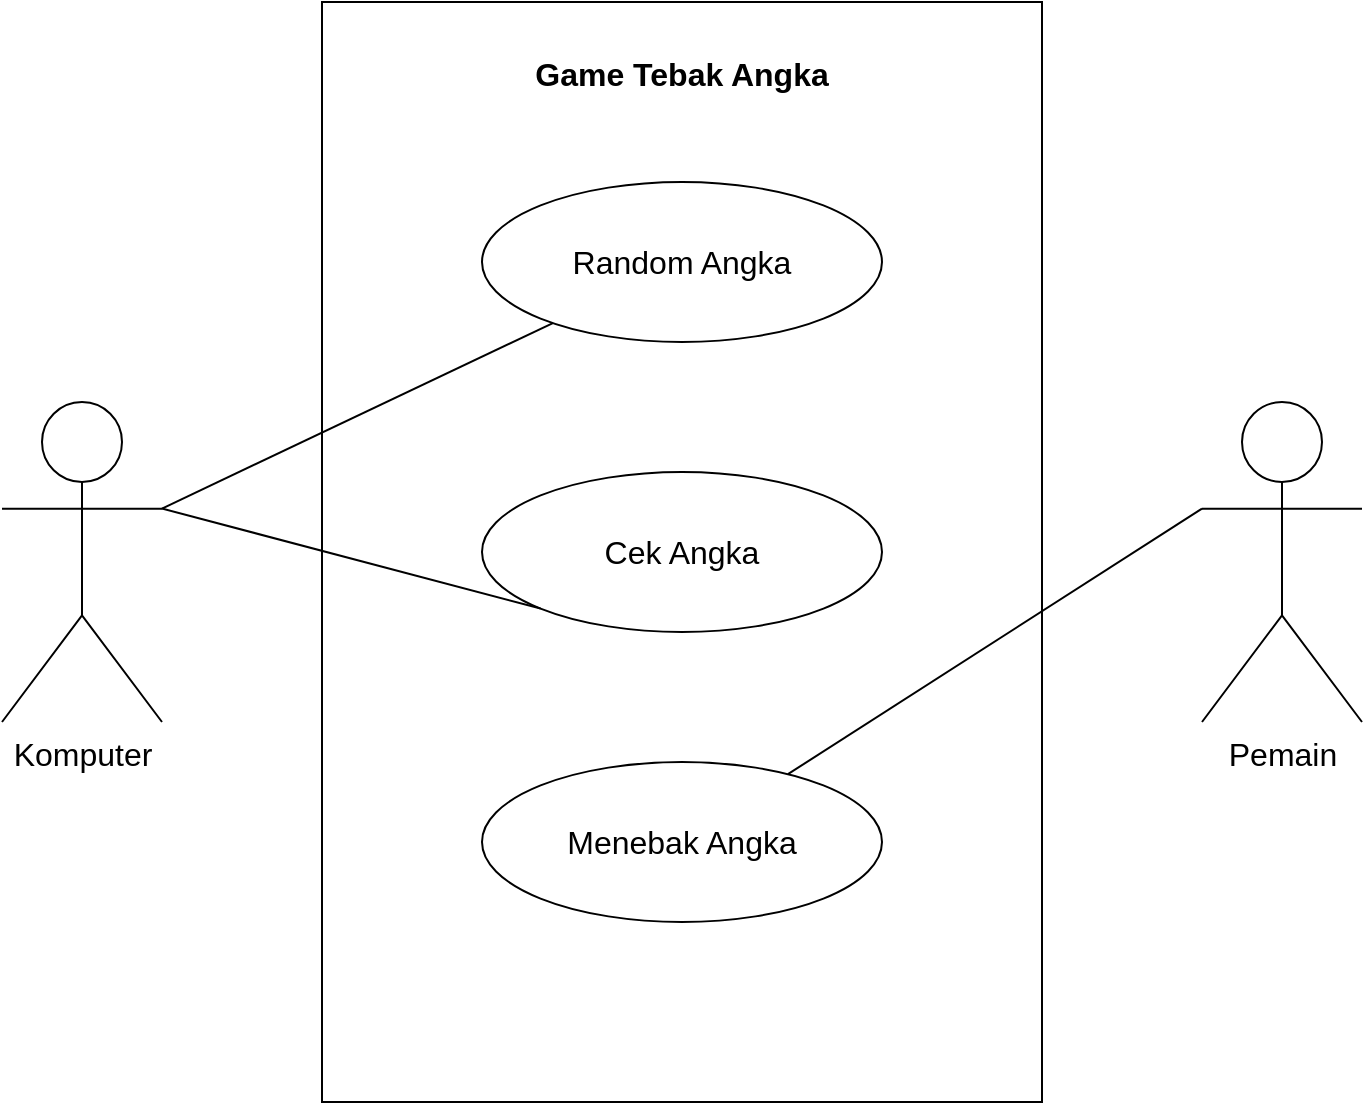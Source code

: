 <mxfile version="21.6.9" type="github">
  <diagram name="Page-1" id="gnyHC4TNtHOI6krNXb8i">
    <mxGraphModel dx="954" dy="660" grid="1" gridSize="10" guides="1" tooltips="1" connect="1" arrows="1" fold="1" page="1" pageScale="1" pageWidth="850" pageHeight="1100" math="0" shadow="0">
      <root>
        <mxCell id="0" />
        <mxCell id="1" parent="0" />
        <mxCell id="vbWtZG4FUdMisUV-FaJ9-2" value="" style="rounded=0;whiteSpace=wrap;html=1;fontSize=16;" vertex="1" parent="1">
          <mxGeometry x="240" y="120" width="360" height="550" as="geometry" />
        </mxCell>
        <mxCell id="vbWtZG4FUdMisUV-FaJ9-3" value="Game Tebak Angka" style="text;html=1;strokeColor=none;fillColor=none;align=center;verticalAlign=top;whiteSpace=wrap;rounded=0;fontSize=16;labelBackgroundColor=none;labelBorderColor=none;fontStyle=1;fontColor=#000000;" vertex="1" parent="1">
          <mxGeometry x="325" y="140" width="190" height="30" as="geometry" />
        </mxCell>
        <mxCell id="vbWtZG4FUdMisUV-FaJ9-7" value="Random Angka" style="ellipse;whiteSpace=wrap;html=1;fontSize=16;" vertex="1" parent="1">
          <mxGeometry x="320" y="210" width="200" height="80" as="geometry" />
        </mxCell>
        <mxCell id="vbWtZG4FUdMisUV-FaJ9-10" value="Cek Angka" style="ellipse;whiteSpace=wrap;html=1;fontSize=16;" vertex="1" parent="1">
          <mxGeometry x="320" y="355" width="200" height="80" as="geometry" />
        </mxCell>
        <mxCell id="vbWtZG4FUdMisUV-FaJ9-11" value="Menebak Angka" style="ellipse;whiteSpace=wrap;html=1;fontSize=16;" vertex="1" parent="1">
          <mxGeometry x="320" y="500" width="200" height="80" as="geometry" />
        </mxCell>
        <mxCell id="vbWtZG4FUdMisUV-FaJ9-12" value="Komputer" style="shape=umlActor;verticalLabelPosition=bottom;verticalAlign=top;html=1;outlineConnect=0;fontSize=16;" vertex="1" parent="1">
          <mxGeometry x="80" y="320" width="80" height="160" as="geometry" />
        </mxCell>
        <mxCell id="vbWtZG4FUdMisUV-FaJ9-15" value="Pemain" style="shape=umlActor;verticalLabelPosition=bottom;verticalAlign=top;html=1;outlineConnect=0;fontSize=16;" vertex="1" parent="1">
          <mxGeometry x="680" y="320" width="80" height="160" as="geometry" />
        </mxCell>
        <mxCell id="vbWtZG4FUdMisUV-FaJ9-16" value="" style="endArrow=none;html=1;rounded=0;fontSize=12;startSize=8;endSize=8;curved=1;exitX=1;exitY=0.333;exitDx=0;exitDy=0;exitPerimeter=0;" edge="1" parent="1" source="vbWtZG4FUdMisUV-FaJ9-12" target="vbWtZG4FUdMisUV-FaJ9-7">
          <mxGeometry width="50" height="50" relative="1" as="geometry">
            <mxPoint x="380" y="450" as="sourcePoint" />
            <mxPoint x="318" y="260" as="targetPoint" />
          </mxGeometry>
        </mxCell>
        <mxCell id="vbWtZG4FUdMisUV-FaJ9-17" value="" style="endArrow=none;html=1;rounded=0;fontSize=12;startSize=8;endSize=8;curved=1;exitX=1;exitY=0.333;exitDx=0;exitDy=0;exitPerimeter=0;entryX=0;entryY=1;entryDx=0;entryDy=0;" edge="1" parent="1" source="vbWtZG4FUdMisUV-FaJ9-12" target="vbWtZG4FUdMisUV-FaJ9-10">
          <mxGeometry width="50" height="50" relative="1" as="geometry">
            <mxPoint x="380" y="450" as="sourcePoint" />
            <mxPoint x="430" y="400" as="targetPoint" />
          </mxGeometry>
        </mxCell>
        <mxCell id="vbWtZG4FUdMisUV-FaJ9-18" value="" style="endArrow=none;html=1;rounded=0;fontSize=12;startSize=8;endSize=8;curved=1;exitX=0;exitY=0.333;exitDx=0;exitDy=0;exitPerimeter=0;" edge="1" parent="1" source="vbWtZG4FUdMisUV-FaJ9-15" target="vbWtZG4FUdMisUV-FaJ9-11">
          <mxGeometry width="50" height="50" relative="1" as="geometry">
            <mxPoint x="380" y="450" as="sourcePoint" />
            <mxPoint x="430" y="400" as="targetPoint" />
          </mxGeometry>
        </mxCell>
      </root>
    </mxGraphModel>
  </diagram>
</mxfile>
